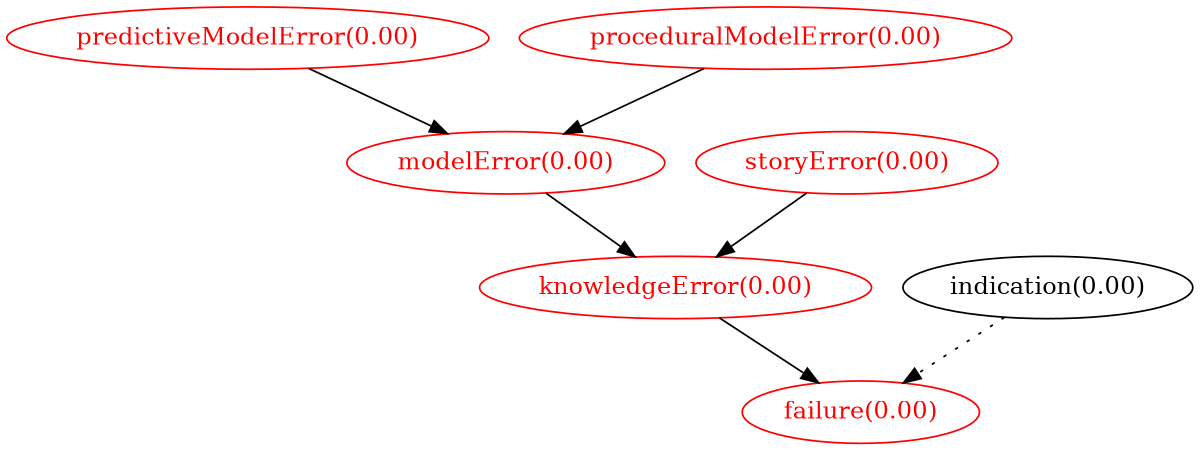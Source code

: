 digraph failures {
  size="8,10"
  "failure(0.00)" [shape=ellipse,color=red,fontcolor=red];
  "knowledgeError(0.00)" [shape=ellipse,color=red,fontcolor=red];
  "modelError(0.00)" [shape=ellipse,color=red,fontcolor=red];
  "predictiveModelError(0.00)" [shape=ellipse,color=red,fontcolor=red];
  "proceduralModelError(0.00)" [shape=ellipse,color=red,fontcolor=red];
  "storyError(0.00)" [shape=ellipse,color=red,fontcolor=red];
  "knowledgeError(0.00)" -> "failure(0.00)";
  "indication(0.00)" -> "failure(0.00)" [style = dotted];
  "storyError(0.00)" -> "knowledgeError(0.00)";
  "modelError(0.00)" -> "knowledgeError(0.00)";
  "predictiveModelError(0.00)" -> "modelError(0.00)";
  "proceduralModelError(0.00)" -> "modelError(0.00)";
}
